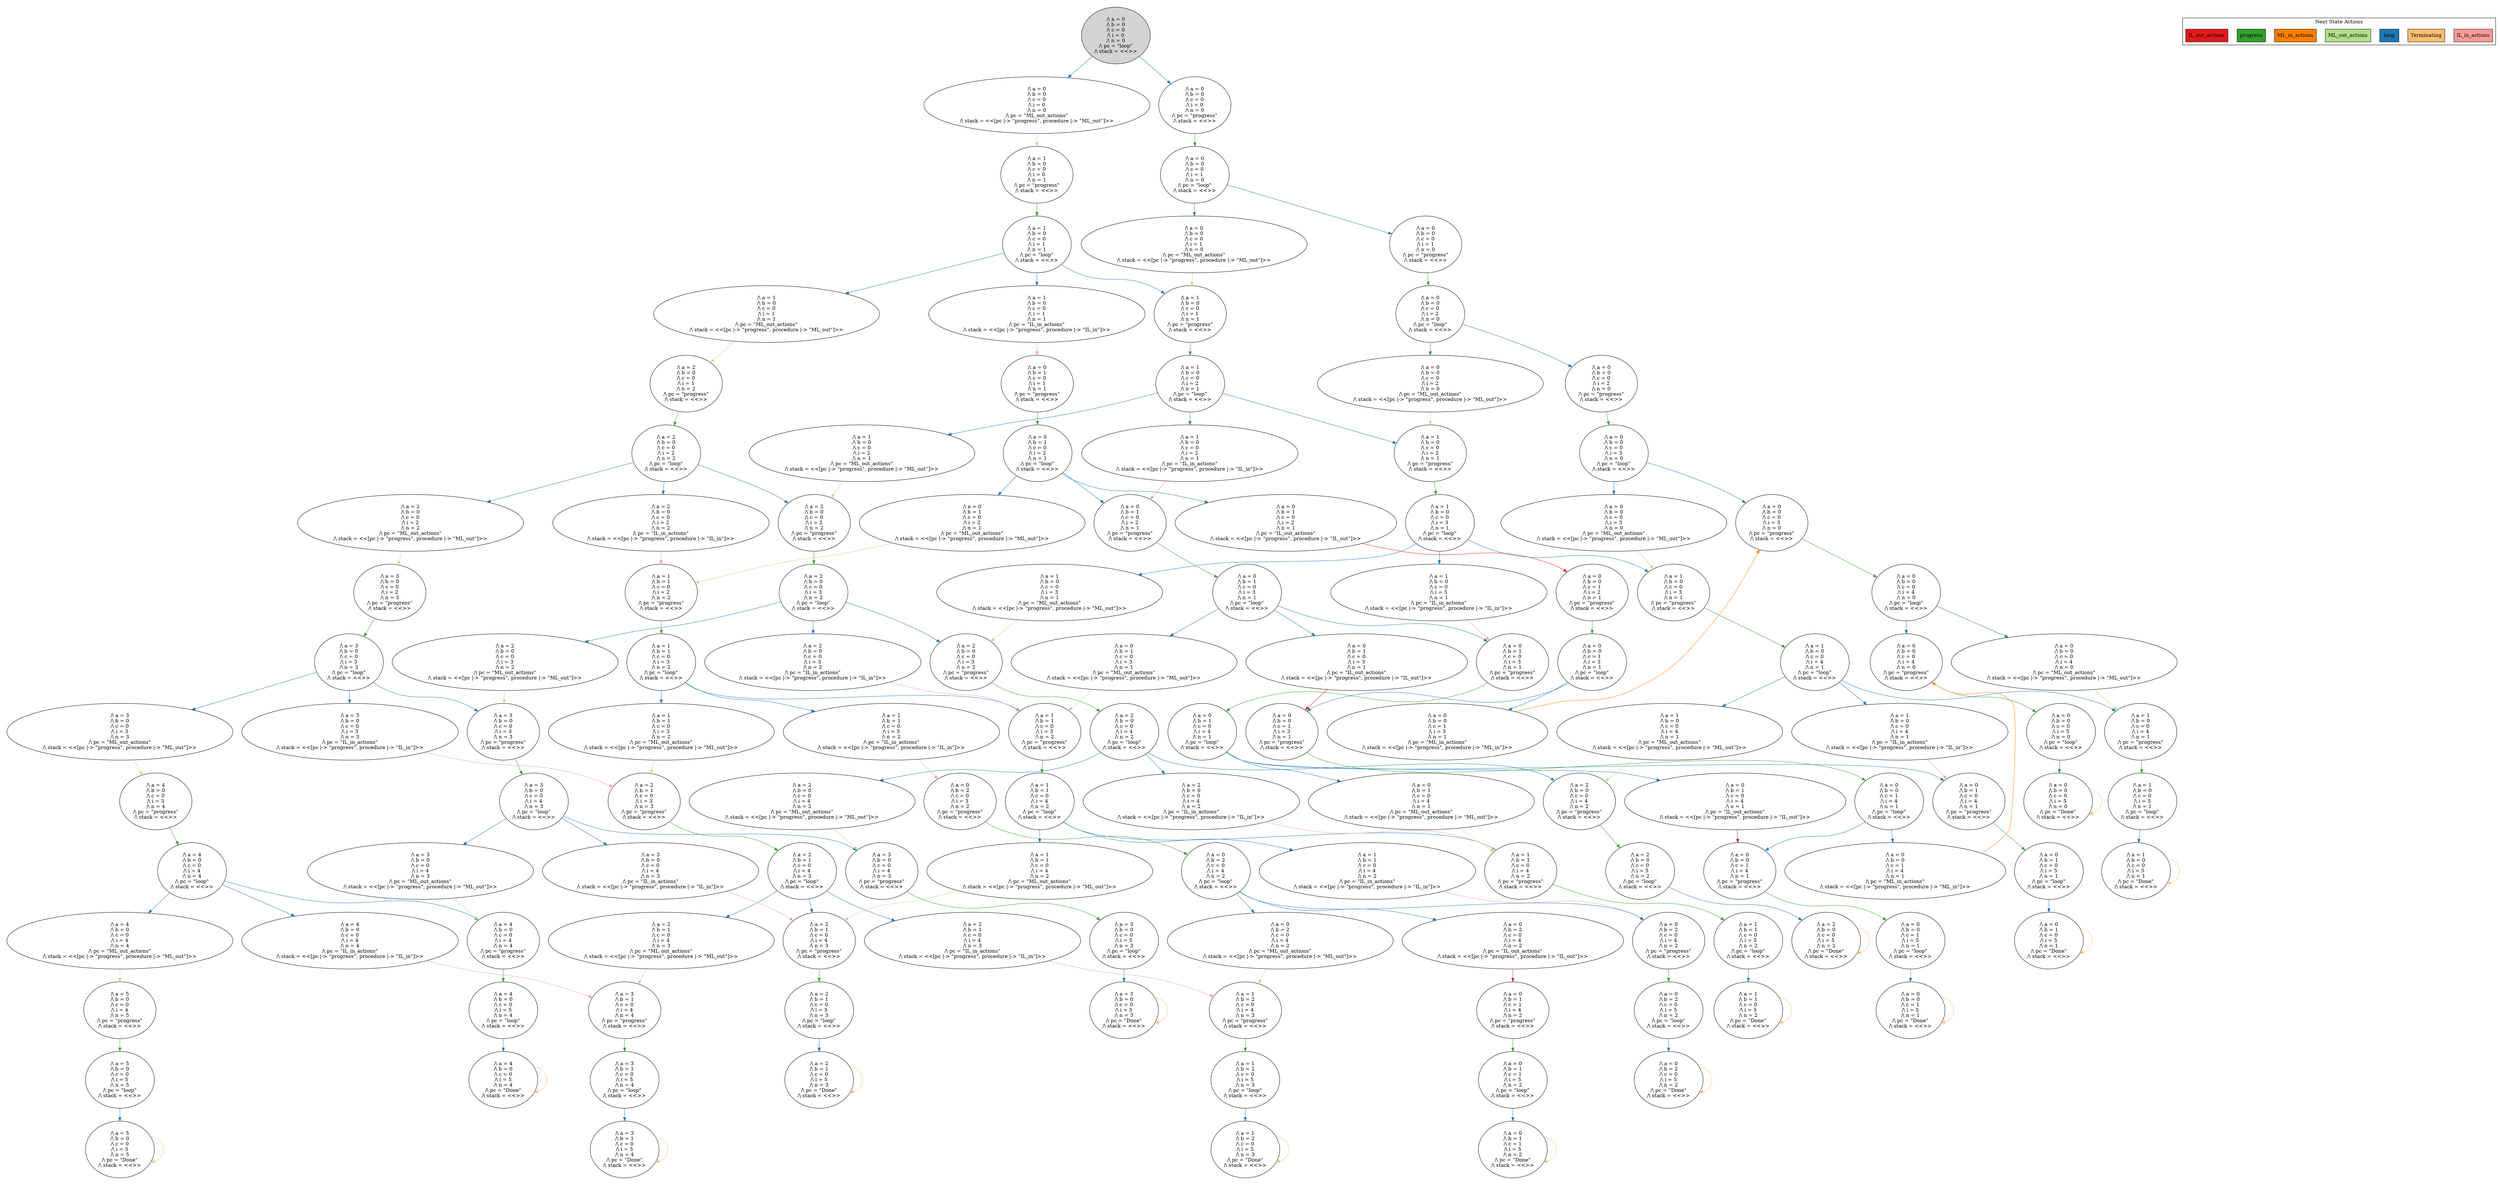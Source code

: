 strict digraph DiskGraph {
edge [colorscheme="paired12"]
nodesep=0.35;
subgraph cluster_graph {
color="white";
-3132045905283220823 [label="/\\ a = 0\n/\\ b = 0\n/\\ c = 0\n/\\ i = 0\n/\\ n = 0\n/\\ pc = \"loop\"\n/\\ stack = <<>>",style = filled]
-3132045905283220823 -> 4037164515887350505 [label="",color="2",fontcolor="2"];
4037164515887350505 [label="/\\ a = 0\n/\\ b = 0\n/\\ c = 0\n/\\ i = 0\n/\\ n = 0\n/\\ pc = \"ML_out_actions\"\n/\\ stack = <<[pc |-> \"progress\", procedure |-> \"ML_out\"]>>"];
-3132045905283220823 -> 2393641236885095 [label="",color="2",fontcolor="2"];
2393641236885095 [label="/\\ a = 0\n/\\ b = 0\n/\\ c = 0\n/\\ i = 0\n/\\ n = 0\n/\\ pc = \"progress\"\n/\\ stack = <<>>"];
4037164515887350505 -> -6909054450823958949 [label="",color="3",fontcolor="3"];
-6909054450823958949 [label="/\\ a = 1\n/\\ b = 0\n/\\ c = 0\n/\\ i = 0\n/\\ n = 1\n/\\ pc = \"progress\"\n/\\ stack = <<>>"];
-3132045905283220823 -> 2393641236885095 [label="",color="2",fontcolor="2"];
2393641236885095 -> -4054006734852583705 [label="",color="4",fontcolor="4"];
-4054006734852583705 [label="/\\ a = 0\n/\\ b = 0\n/\\ c = 0\n/\\ i = 1\n/\\ n = 0\n/\\ pc = \"loop\"\n/\\ stack = <<>>"];
-6909054450823958949 -> -5251004653177777314 [label="",color="4",fontcolor="4"];
-5251004653177777314 [label="/\\ a = 1\n/\\ b = 0\n/\\ c = 0\n/\\ i = 1\n/\\ n = 1\n/\\ pc = \"loop\"\n/\\ stack = <<>>"];
-3132045905283220823 -> 2393641236885095 [label="",color="2",fontcolor="2"];
-4054006734852583705 -> -8991809521682648511 [label="",color="2",fontcolor="2"];
-8991809521682648511 [label="/\\ a = 0\n/\\ b = 0\n/\\ c = 0\n/\\ i = 1\n/\\ n = 0\n/\\ pc = \"ML_out_actions\"\n/\\ stack = <<[pc |-> \"progress\", procedure |-> \"ML_out\"]>>"];
-5251004653177777314 -> 4295275061379071889 [label="",color="2",fontcolor="2"];
4295275061379071889 [label="/\\ a = 1\n/\\ b = 0\n/\\ c = 0\n/\\ i = 1\n/\\ n = 1\n/\\ pc = \"ML_out_actions\"\n/\\ stack = <<[pc |-> \"progress\", procedure |-> \"ML_out\"]>>"];
-8991809521682648511 -> 742848901097402684 [label="",color="3",fontcolor="3"];
742848901097402684 [label="/\\ a = 1\n/\\ b = 0\n/\\ c = 0\n/\\ i = 1\n/\\ n = 1\n/\\ pc = \"progress\"\n/\\ stack = <<>>"];
-4054006734852583705 -> -6171695415707455232 [label="",color="2",fontcolor="2"];
-6171695415707455232 [label="/\\ a = 0\n/\\ b = 0\n/\\ c = 0\n/\\ i = 1\n/\\ n = 0\n/\\ pc = \"progress\"\n/\\ stack = <<>>"];
4295275061379071889 -> -5611729745522139597 [label="",color="3",fontcolor="3"];
-5611729745522139597 [label="/\\ a = 2\n/\\ b = 0\n/\\ c = 0\n/\\ i = 1\n/\\ n = 2\n/\\ pc = \"progress\"\n/\\ stack = <<>>"];
-6171695415707455232 -> -944830351371103691 [label="",color="4",fontcolor="4"];
-944830351371103691 [label="/\\ a = 0\n/\\ b = 0\n/\\ c = 0\n/\\ i = 2\n/\\ n = 0\n/\\ pc = \"loop\"\n/\\ stack = <<>>"];
-5251004653177777314 -> 742848901097402684 [label="",color="2",fontcolor="2"];
-5611729745522139597 -> 1430063674142501191 [label="",color="4",fontcolor="4"];
1430063674142501191 [label="/\\ a = 2\n/\\ b = 0\n/\\ c = 0\n/\\ i = 2\n/\\ n = 2\n/\\ pc = \"loop\"\n/\\ stack = <<>>"];
-4054006734852583705 -> -6171695415707455232 [label="",color="2",fontcolor="2"];
742848901097402684 -> -9043614523973644404 [label="",color="4",fontcolor="4"];
-9043614523973644404 [label="/\\ a = 1\n/\\ b = 0\n/\\ c = 0\n/\\ i = 2\n/\\ n = 1\n/\\ pc = \"loop\"\n/\\ stack = <<>>"];
1430063674142501191 -> 4556771009564702745 [label="",color="2",fontcolor="2"];
4556771009564702745 [label="/\\ a = 2\n/\\ b = 0\n/\\ c = 0\n/\\ i = 2\n/\\ n = 2\n/\\ pc = \"ML_out_actions\"\n/\\ stack = <<[pc |-> \"progress\", procedure |-> \"ML_out\"]>>"];
-4054006734852583705 -> -6171695415707455232 [label="",color="2",fontcolor="2"];
-9043614523973644404 -> -5863511793550687966 [label="",color="2",fontcolor="2"];
-5863511793550687966 [label="/\\ a = 1\n/\\ b = 0\n/\\ c = 0\n/\\ i = 2\n/\\ n = 1\n/\\ pc = \"ML_out_actions\"\n/\\ stack = <<[pc |-> \"progress\", procedure |-> \"ML_out\"]>>"];
-944830351371103691 -> 1589157275378879730 [label="",color="2",fontcolor="2"];
1589157275378879730 [label="/\\ a = 0\n/\\ b = 0\n/\\ c = 0\n/\\ i = 2\n/\\ n = 0\n/\\ pc = \"ML_out_actions\"\n/\\ stack = <<[pc |-> \"progress\", procedure |-> \"ML_out\"]>>"];
-5251004653177777314 -> 742848901097402684 [label="",color="2",fontcolor="2"];
-5863511793550687966 -> 1479363502690488529 [label="",color="3",fontcolor="3"];
-9043614523973644404 -> -5992107610997735458 [label="",color="2",fontcolor="2"];
-5992107610997735458 [label="/\\ a = 1\n/\\ b = 0\n/\\ c = 0\n/\\ i = 2\n/\\ n = 1\n/\\ pc = \"progress\"\n/\\ stack = <<>>"];
4556771009564702745 -> -5435462323447672595 [label="",color="3",fontcolor="3"];
-5435462323447672595 [label="/\\ a = 3\n/\\ b = 0\n/\\ c = 0\n/\\ i = 2\n/\\ n = 3\n/\\ pc = \"progress\"\n/\\ stack = <<>>"];
1430063674142501191 -> 1479363502690488529 [label="",color="2",fontcolor="2"];
1479363502690488529 [label="/\\ a = 2\n/\\ b = 0\n/\\ c = 0\n/\\ i = 2\n/\\ n = 2\n/\\ pc = \"progress\"\n/\\ stack = <<>>"];
-9043614523973644404 -> -5992107610997735458 [label="",color="2",fontcolor="2"];
-944830351371103691 -> 919116353774436322 [label="",color="2",fontcolor="2"];
919116353774436322 [label="/\\ a = 0\n/\\ b = 0\n/\\ c = 0\n/\\ i = 2\n/\\ n = 0\n/\\ pc = \"progress\"\n/\\ stack = <<>>"];
1589157275378879730 -> -5992107610997735458 [label="",color="3",fontcolor="3"];
-5251004653177777314 -> 1125520599901617486 [label="",color="2",fontcolor="2"];
1125520599901617486 [label="/\\ a = 1\n/\\ b = 0\n/\\ c = 0\n/\\ i = 1\n/\\ n = 1\n/\\ pc = \"IL_in_actions\"\n/\\ stack = <<[pc |-> \"progress\", procedure |-> \"IL_in\"]>>"];
-944830351371103691 -> 919116353774436322 [label="",color="2",fontcolor="2"];
-9043614523973644404 -> -5034822732206908648 [label="",color="2",fontcolor="2"];
-5034822732206908648 [label="/\\ a = 1\n/\\ b = 0\n/\\ c = 0\n/\\ i = 2\n/\\ n = 1\n/\\ pc = \"IL_in_actions\"\n/\\ stack = <<[pc |-> \"progress\", procedure |-> \"IL_in\"]>>"];
1430063674142501191 -> 1479363502690488529 [label="",color="2",fontcolor="2"];
1430063674142501191 -> 4045466952334677175 [label="",color="2",fontcolor="2"];
4045466952334677175 [label="/\\ a = 2\n/\\ b = 0\n/\\ c = 0\n/\\ i = 2\n/\\ n = 2\n/\\ pc = \"IL_in_actions\"\n/\\ stack = <<[pc |-> \"progress\", procedure |-> \"IL_in\"]>>"];
1125520599901617486 -> -554943200539144314 [label="",color="5",fontcolor="5"];
-554943200539144314 [label="/\\ a = 0\n/\\ b = 1\n/\\ c = 0\n/\\ i = 1\n/\\ n = 1\n/\\ pc = \"progress\"\n/\\ stack = <<>>"];
-5034822732206908648 -> 6833248002790588772 [label="",color="5",fontcolor="5"];
6833248002790588772 [label="/\\ a = 0\n/\\ b = 1\n/\\ c = 0\n/\\ i = 2\n/\\ n = 1\n/\\ pc = \"progress\"\n/\\ stack = <<>>"];
-5992107610997735458 -> -7977183307176690750 [label="",color="4",fontcolor="4"];
-7977183307176690750 [label="/\\ a = 1\n/\\ b = 0\n/\\ c = 0\n/\\ i = 3\n/\\ n = 1\n/\\ pc = \"loop\"\n/\\ stack = <<>>"];
4045466952334677175 -> -8473967962828640806 [label="",color="5",fontcolor="5"];
-8473967962828640806 [label="/\\ a = 1\n/\\ b = 1\n/\\ c = 0\n/\\ i = 2\n/\\ n = 2\n/\\ pc = \"progress\"\n/\\ stack = <<>>"];
919116353774436322 -> -2173352681576929669 [label="",color="4",fontcolor="4"];
-2173352681576929669 [label="/\\ a = 0\n/\\ b = 0\n/\\ c = 0\n/\\ i = 3\n/\\ n = 0\n/\\ pc = \"loop\"\n/\\ stack = <<>>"];
-944830351371103691 -> 919116353774436322 [label="",color="2",fontcolor="2"];
1479363502690488529 -> 66817153311333641 [label="",color="4",fontcolor="4"];
66817153311333641 [label="/\\ a = 2\n/\\ b = 0\n/\\ c = 0\n/\\ i = 3\n/\\ n = 2\n/\\ pc = \"loop\"\n/\\ stack = <<>>"];
-5435462323447672595 -> 8102125901451231408 [label="",color="4",fontcolor="4"];
8102125901451231408 [label="/\\ a = 3\n/\\ b = 0\n/\\ c = 0\n/\\ i = 3\n/\\ n = 3\n/\\ pc = \"loop\"\n/\\ stack = <<>>"];
-2173352681576929669 -> -5963437420576113574 [label="",color="2",fontcolor="2"];
-5963437420576113574 [label="/\\ a = 0\n/\\ b = 0\n/\\ c = 0\n/\\ i = 3\n/\\ n = 0\n/\\ pc = \"ML_out_actions\"\n/\\ stack = <<[pc |-> \"progress\", procedure |-> \"ML_out\"]>>"];
-8473967962828640806 -> 1038751436134876451 [label="",color="4",fontcolor="4"];
1038751436134876451 [label="/\\ a = 1\n/\\ b = 1\n/\\ c = 0\n/\\ i = 3\n/\\ n = 2\n/\\ pc = \"loop\"\n/\\ stack = <<>>"];
-2173352681576929669 -> -6444543577316433787 [label="",color="2",fontcolor="2"];
-6444543577316433787 [label="/\\ a = 0\n/\\ b = 0\n/\\ c = 0\n/\\ i = 3\n/\\ n = 0\n/\\ pc = \"progress\"\n/\\ stack = <<>>"];
8102125901451231408 -> 4369025188658283873 [label="",color="2",fontcolor="2"];
4369025188658283873 [label="/\\ a = 3\n/\\ b = 0\n/\\ c = 0\n/\\ i = 3\n/\\ n = 3\n/\\ pc = \"ML_out_actions\"\n/\\ stack = <<[pc |-> \"progress\", procedure |-> \"ML_out\"]>>"];
-7977183307176690750 -> 1553970890784338314 [label="",color="2",fontcolor="2"];
1553970890784338314 [label="/\\ a = 1\n/\\ b = 0\n/\\ c = 0\n/\\ i = 3\n/\\ n = 1\n/\\ pc = \"ML_out_actions\"\n/\\ stack = <<[pc |-> \"progress\", procedure |-> \"ML_out\"]>>"];
6833248002790588772 -> 7872398410489084202 [label="",color="4",fontcolor="4"];
7872398410489084202 [label="/\\ a = 0\n/\\ b = 1\n/\\ c = 0\n/\\ i = 3\n/\\ n = 1\n/\\ pc = \"loop\"\n/\\ stack = <<>>"];
-554943200539144314 -> 9112358919337889124 [label="",color="4",fontcolor="4"];
9112358919337889124 [label="/\\ a = 0\n/\\ b = 1\n/\\ c = 0\n/\\ i = 2\n/\\ n = 1\n/\\ pc = \"loop\"\n/\\ stack = <<>>"];
-5963437420576113574 -> 470339562152779961 [label="",color="3",fontcolor="3"];
-7977183307176690750 -> 470339562152779961 [label="",color="2",fontcolor="2"];
470339562152779961 [label="/\\ a = 1\n/\\ b = 0\n/\\ c = 0\n/\\ i = 3\n/\\ n = 1\n/\\ pc = \"progress\"\n/\\ stack = <<>>"];
8102125901451231408 -> 2215878108582285194 [label="",color="2",fontcolor="2"];
2215878108582285194 [label="/\\ a = 3\n/\\ b = 0\n/\\ c = 0\n/\\ i = 3\n/\\ n = 3\n/\\ pc = \"progress\"\n/\\ stack = <<>>"];
-2173352681576929669 -> -6444543577316433787 [label="",color="2",fontcolor="2"];
66817153311333641 -> -8931578922743592783 [label="",color="2",fontcolor="2"];
-8931578922743592783 [label="/\\ a = 2\n/\\ b = 0\n/\\ c = 0\n/\\ i = 3\n/\\ n = 2\n/\\ pc = \"ML_out_actions\"\n/\\ stack = <<[pc |-> \"progress\", procedure |-> \"ML_out\"]>>"];
8102125901451231408 -> 2215878108582285194 [label="",color="2",fontcolor="2"];
-2173352681576929669 -> -6444543577316433787 [label="",color="2",fontcolor="2"];
-7977183307176690750 -> 470339562152779961 [label="",color="2",fontcolor="2"];
1038751436134876451 -> -6539844146755873851 [label="",color="2",fontcolor="2"];
-6539844146755873851 [label="/\\ a = 1\n/\\ b = 1\n/\\ c = 0\n/\\ i = 3\n/\\ n = 2\n/\\ pc = \"ML_out_actions\"\n/\\ stack = <<[pc |-> \"progress\", procedure |-> \"ML_out\"]>>"];
-6444543577316433787 -> -7467154126503564399 [label="",color="4",fontcolor="4"];
-7467154126503564399 [label="/\\ a = 0\n/\\ b = 0\n/\\ c = 0\n/\\ i = 4\n/\\ n = 0\n/\\ pc = \"loop\"\n/\\ stack = <<>>"];
1038751436134876451 -> 2321414009467941565 [label="",color="2",fontcolor="2"];
2321414009467941565 [label="/\\ a = 1\n/\\ b = 1\n/\\ c = 0\n/\\ i = 3\n/\\ n = 2\n/\\ pc = \"progress\"\n/\\ stack = <<>>"];
-7977183307176690750 -> -2975393606213797590 [label="",color="2",fontcolor="2"];
-2975393606213797590 [label="/\\ a = 1\n/\\ b = 0\n/\\ c = 0\n/\\ i = 3\n/\\ n = 1\n/\\ pc = \"IL_in_actions\"\n/\\ stack = <<[pc |-> \"progress\", procedure |-> \"IL_in\"]>>"];
4369025188658283873 -> -7629848032403144989 [label="",color="3",fontcolor="3"];
-7629848032403144989 [label="/\\ a = 4\n/\\ b = 0\n/\\ c = 0\n/\\ i = 3\n/\\ n = 4\n/\\ pc = \"progress\"\n/\\ stack = <<>>"];
8102125901451231408 -> -2119863402858162471 [label="",color="2",fontcolor="2"];
-2119863402858162471 [label="/\\ a = 3\n/\\ b = 0\n/\\ c = 0\n/\\ i = 3\n/\\ n = 3\n/\\ pc = \"IL_in_actions\"\n/\\ stack = <<[pc |-> \"progress\", procedure |-> \"IL_in\"]>>"];
66817153311333641 -> -4695288542858440778 [label="",color="2",fontcolor="2"];
-4695288542858440778 [label="/\\ a = 2\n/\\ b = 0\n/\\ c = 0\n/\\ i = 3\n/\\ n = 2\n/\\ pc = \"progress\"\n/\\ stack = <<>>"];
9112358919337889124 -> -1862232480801764075 [label="",color="2",fontcolor="2"];
-1862232480801764075 [label="/\\ a = 0\n/\\ b = 1\n/\\ c = 0\n/\\ i = 2\n/\\ n = 1\n/\\ pc = \"ML_out_actions\"\n/\\ stack = <<[pc |-> \"progress\", procedure |-> \"ML_out\"]>>"];
7872398410489084202 -> 6708193221127421373 [label="",color="2",fontcolor="2"];
6708193221127421373 [label="/\\ a = 0\n/\\ b = 1\n/\\ c = 0\n/\\ i = 3\n/\\ n = 1\n/\\ pc = \"ML_out_actions\"\n/\\ stack = <<[pc |-> \"progress\", procedure |-> \"ML_out\"]>>"];
1553970890784338314 -> -4695288542858440778 [label="",color="3",fontcolor="3"];
1038751436134876451 -> 2321414009467941565 [label="",color="2",fontcolor="2"];
7872398410489084202 -> -827069773282648573 [label="",color="2",fontcolor="2"];
-827069773282648573 [label="/\\ a = 0\n/\\ b = 1\n/\\ c = 0\n/\\ i = 3\n/\\ n = 1\n/\\ pc = \"progress\"\n/\\ stack = <<>>"];
9112358919337889124 -> 6833248002790588772 [label="",color="2",fontcolor="2"];
66817153311333641 -> -4695288542858440778 [label="",color="2",fontcolor="2"];
470339562152779961 -> -1674565356312463832 [label="",color="4",fontcolor="4"];
-1674565356312463832 [label="/\\ a = 1\n/\\ b = 0\n/\\ c = 0\n/\\ i = 4\n/\\ n = 1\n/\\ pc = \"loop\"\n/\\ stack = <<>>"];
66817153311333641 -> 6102820475823142533 [label="",color="2",fontcolor="2"];
6102820475823142533 [label="/\\ a = 2\n/\\ b = 0\n/\\ c = 0\n/\\ i = 3\n/\\ n = 2\n/\\ pc = \"IL_in_actions\"\n/\\ stack = <<[pc |-> \"progress\", procedure |-> \"IL_in\"]>>"];
7872398410489084202 -> 3823595457656674452 [label="",color="2",fontcolor="2"];
3823595457656674452 [label="/\\ a = 0\n/\\ b = 1\n/\\ c = 0\n/\\ i = 3\n/\\ n = 1\n/\\ pc = \"IL_out_actions\"\n/\\ stack = <<[pc |-> \"progress\", procedure |-> \"IL_out\"]>>"];
9112358919337889124 -> -8205439143341578180 [label="",color="2",fontcolor="2"];
-8205439143341578180 [label="/\\ a = 0\n/\\ b = 1\n/\\ c = 0\n/\\ i = 2\n/\\ n = 1\n/\\ pc = \"IL_out_actions\"\n/\\ stack = <<[pc |-> \"progress\", procedure |-> \"IL_out\"]>>"];
1038751436134876451 -> 6095558934950692073 [label="",color="2",fontcolor="2"];
6095558934950692073 [label="/\\ a = 1\n/\\ b = 1\n/\\ c = 0\n/\\ i = 3\n/\\ n = 2\n/\\ pc = \"IL_in_actions\"\n/\\ stack = <<[pc |-> \"progress\", procedure |-> \"IL_in\"]>>"];
2215878108582285194 -> 718725697142607194 [label="",color="4",fontcolor="4"];
718725697142607194 [label="/\\ a = 3\n/\\ b = 0\n/\\ c = 0\n/\\ i = 4\n/\\ n = 3\n/\\ pc = \"loop\"\n/\\ stack = <<>>"];
9112358919337889124 -> 6833248002790588772 [label="",color="2",fontcolor="2"];
7872398410489084202 -> -827069773282648573 [label="",color="2",fontcolor="2"];
-6539844146755873851 -> -1386208885597589200 [label="",color="3",fontcolor="3"];
-1386208885597589200 [label="/\\ a = 2\n/\\ b = 1\n/\\ c = 0\n/\\ i = 3\n/\\ n = 3\n/\\ pc = \"progress\"\n/\\ stack = <<>>"];
-8931578922743592783 -> 2215878108582285194 [label="",color="3",fontcolor="3"];
-7629848032403144989 -> 163076041683546686 [label="",color="4",fontcolor="4"];
163076041683546686 [label="/\\ a = 4\n/\\ b = 0\n/\\ c = 0\n/\\ i = 4\n/\\ n = 4\n/\\ pc = \"loop\"\n/\\ stack = <<>>"];
-2975393606213797590 -> -827069773282648573 [label="",color="5",fontcolor="5"];
2321414009467941565 -> 8638897284888676553 [label="",color="4",fontcolor="4"];
8638897284888676553 [label="/\\ a = 1\n/\\ b = 1\n/\\ c = 0\n/\\ i = 4\n/\\ n = 2\n/\\ pc = \"loop\"\n/\\ stack = <<>>"];
-7467154126503564399 -> 7210404822595804895 [label="",color="2",fontcolor="2"];
7210404822595804895 [label="/\\ a = 0\n/\\ b = 0\n/\\ c = 0\n/\\ i = 4\n/\\ n = 0\n/\\ pc = \"ML_out_actions\"\n/\\ stack = <<[pc |-> \"progress\", procedure |-> \"ML_out\"]>>"];
-827069773282648573 -> 1497874617125205184 [label="",color="4",fontcolor="4"];
1497874617125205184 [label="/\\ a = 0\n/\\ b = 1\n/\\ c = 0\n/\\ i = 4\n/\\ n = 1\n/\\ pc = \"loop\"\n/\\ stack = <<>>"];
6708193221127421373 -> 2321414009467941565 [label="",color="3",fontcolor="3"];
-1674565356312463832 -> -2540648168595352817 [label="",color="2",fontcolor="2"];
-2540648168595352817 [label="/\\ a = 1\n/\\ b = 0\n/\\ c = 0\n/\\ i = 4\n/\\ n = 1\n/\\ pc = \"ML_out_actions\"\n/\\ stack = <<[pc |-> \"progress\", procedure |-> \"ML_out\"]>>"];
-1674565356312463832 -> -5076208243496989359 [label="",color="2",fontcolor="2"];
-5076208243496989359 [label="/\\ a = 1\n/\\ b = 0\n/\\ c = 0\n/\\ i = 4\n/\\ n = 1\n/\\ pc = \"progress\"\n/\\ stack = <<>>"];
-1674565356312463832 -> -5076208243496989359 [label="",color="2",fontcolor="2"];
-1674565356312463832 -> -8559310203174160129 [label="",color="2",fontcolor="2"];
-8559310203174160129 [label="/\\ a = 1\n/\\ b = 0\n/\\ c = 0\n/\\ i = 4\n/\\ n = 1\n/\\ pc = \"IL_in_actions\"\n/\\ stack = <<[pc |-> \"progress\", procedure |-> \"IL_in\"]>>"];
-1862232480801764075 -> -8473967962828640806 [label="",color="3",fontcolor="3"];
-4695288542858440778 -> 8747262039612264675 [label="",color="4",fontcolor="4"];
8747262039612264675 [label="/\\ a = 2\n/\\ b = 0\n/\\ c = 0\n/\\ i = 4\n/\\ n = 2\n/\\ pc = \"loop\"\n/\\ stack = <<>>"];
-2119863402858162471 -> -1386208885597589200 [label="",color="5",fontcolor="5"];
-8205439143341578180 -> -882638640303795499 [label="",color="6",fontcolor="6"];
-882638640303795499 [label="/\\ a = 0\n/\\ b = 0\n/\\ c = 1\n/\\ i = 2\n/\\ n = 1\n/\\ pc = \"progress\"\n/\\ stack = <<>>"];
718725697142607194 -> -752953276673431580 [label="",color="2",fontcolor="2"];
-752953276673431580 [label="/\\ a = 3\n/\\ b = 0\n/\\ c = 0\n/\\ i = 4\n/\\ n = 3\n/\\ pc = \"ML_out_actions\"\n/\\ stack = <<[pc |-> \"progress\", procedure |-> \"ML_out\"]>>"];
3823595457656674452 -> 6453946766102744498 [label="",color="6",fontcolor="6"];
6453946766102744498 [label="/\\ a = 0\n/\\ b = 0\n/\\ c = 1\n/\\ i = 3\n/\\ n = 1\n/\\ pc = \"progress\"\n/\\ stack = <<>>"];
6102820475823142533 -> 2321414009467941565 [label="",color="5",fontcolor="5"];
-7467154126503564399 -> 1845127757702974829 [label="",color="2",fontcolor="2"];
1845127757702974829 [label="/\\ a = 0\n/\\ b = 0\n/\\ c = 0\n/\\ i = 4\n/\\ n = 0\n/\\ pc = \"progress\"\n/\\ stack = <<>>"];
163076041683546686 -> 3923456520565880585 [label="",color="2",fontcolor="2"];
3923456520565880585 [label="/\\ a = 4\n/\\ b = 0\n/\\ c = 0\n/\\ i = 4\n/\\ n = 4\n/\\ pc = \"ML_out_actions\"\n/\\ stack = <<[pc |-> \"progress\", procedure |-> \"ML_out\"]>>"];
8638897284888676553 -> 7786956700957618496 [label="",color="2",fontcolor="2"];
7786956700957618496 [label="/\\ a = 1\n/\\ b = 1\n/\\ c = 0\n/\\ i = 4\n/\\ n = 2\n/\\ pc = \"ML_out_actions\"\n/\\ stack = <<[pc |-> \"progress\", procedure |-> \"ML_out\"]>>"];
718725697142607194 -> -6788273396120378782 [label="",color="2",fontcolor="2"];
-6788273396120378782 [label="/\\ a = 3\n/\\ b = 0\n/\\ c = 0\n/\\ i = 4\n/\\ n = 3\n/\\ pc = \"progress\"\n/\\ stack = <<>>"];
-1386208885597589200 -> -724420246871289934 [label="",color="4",fontcolor="4"];
-724420246871289934 [label="/\\ a = 2\n/\\ b = 1\n/\\ c = 0\n/\\ i = 4\n/\\ n = 3\n/\\ pc = \"loop\"\n/\\ stack = <<>>"];
6095558934950692073 -> 197017777016741257 [label="",color="5",fontcolor="5"];
197017777016741257 [label="/\\ a = 0\n/\\ b = 2\n/\\ c = 0\n/\\ i = 3\n/\\ n = 2\n/\\ pc = \"progress\"\n/\\ stack = <<>>"];
7210404822595804895 -> -5076208243496989359 [label="",color="3",fontcolor="3"];
718725697142607194 -> -6788273396120378782 [label="",color="2",fontcolor="2"];
8638897284888676553 -> -6972691974169190571 [label="",color="2",fontcolor="2"];
-6972691974169190571 [label="/\\ a = 1\n/\\ b = 1\n/\\ c = 0\n/\\ i = 4\n/\\ n = 2\n/\\ pc = \"progress\"\n/\\ stack = <<>>"];
163076041683546686 -> 2960555497393722123 [label="",color="2",fontcolor="2"];
2960555497393722123 [label="/\\ a = 4\n/\\ b = 0\n/\\ c = 0\n/\\ i = 4\n/\\ n = 4\n/\\ pc = \"progress\"\n/\\ stack = <<>>"];
-7467154126503564399 -> 1845127757702974829 [label="",color="2",fontcolor="2"];
8638897284888676553 -> -6972691974169190571 [label="",color="2",fontcolor="2"];
718725697142607194 -> -4821450259042609396 [label="",color="2",fontcolor="2"];
-4821450259042609396 [label="/\\ a = 3\n/\\ b = 0\n/\\ c = 0\n/\\ i = 4\n/\\ n = 3\n/\\ pc = \"IL_in_actions\"\n/\\ stack = <<[pc |-> \"progress\", procedure |-> \"IL_in\"]>>"];
1497874617125205184 -> -7767205739392377032 [label="",color="2",fontcolor="2"];
-7767205739392377032 [label="/\\ a = 0\n/\\ b = 1\n/\\ c = 0\n/\\ i = 4\n/\\ n = 1\n/\\ pc = \"ML_out_actions\"\n/\\ stack = <<[pc |-> \"progress\", procedure |-> \"ML_out\"]>>"];
-2540648168595352817 -> 134456922402726494 [label="",color="3",fontcolor="3"];
134456922402726494 [label="/\\ a = 2\n/\\ b = 0\n/\\ c = 0\n/\\ i = 4\n/\\ n = 2\n/\\ pc = \"progress\"\n/\\ stack = <<>>"];
1497874617125205184 -> 5444566376890528747 [label="",color="2",fontcolor="2"];
5444566376890528747 [label="/\\ a = 0\n/\\ b = 1\n/\\ c = 0\n/\\ i = 4\n/\\ n = 1\n/\\ pc = \"progress\"\n/\\ stack = <<>>"];
-5076208243496989359 -> -290687632828824986 [label="",color="4",fontcolor="4"];
-290687632828824986 [label="/\\ a = 1\n/\\ b = 0\n/\\ c = 0\n/\\ i = 5\n/\\ n = 1\n/\\ pc = \"loop\"\n/\\ stack = <<>>"];
8638897284888676553 -> 798748407718266172 [label="",color="2",fontcolor="2"];
798748407718266172 [label="/\\ a = 1\n/\\ b = 1\n/\\ c = 0\n/\\ i = 4\n/\\ n = 2\n/\\ pc = \"IL_in_actions\"\n/\\ stack = <<[pc |-> \"progress\", procedure |-> \"IL_in\"]>>"];
-7467154126503564399 -> 1845127757702974829 [label="",color="2",fontcolor="2"];
163076041683546686 -> 2960555497393722123 [label="",color="2",fontcolor="2"];
-882638640303795499 -> -1396446925155819986 [label="",color="4",fontcolor="4"];
-1396446925155819986 [label="/\\ a = 0\n/\\ b = 0\n/\\ c = 1\n/\\ i = 3\n/\\ n = 1\n/\\ pc = \"loop\"\n/\\ stack = <<>>"];
-752953276673431580 -> 2960555497393722123 [label="",color="3",fontcolor="3"];
8747262039612264675 -> 5557923473409403444 [label="",color="2",fontcolor="2"];
5557923473409403444 [label="/\\ a = 2\n/\\ b = 0\n/\\ c = 0\n/\\ i = 4\n/\\ n = 2\n/\\ pc = \"ML_out_actions\"\n/\\ stack = <<[pc |-> \"progress\", procedure |-> \"ML_out\"]>>"];
1497874617125205184 -> -270991724540347887 [label="",color="2",fontcolor="2"];
-270991724540347887 [label="/\\ a = 0\n/\\ b = 1\n/\\ c = 0\n/\\ i = 4\n/\\ n = 1\n/\\ pc = \"IL_out_actions\"\n/\\ stack = <<[pc |-> \"progress\", procedure |-> \"IL_out\"]>>"];
-8559310203174160129 -> 5444566376890528747 [label="",color="5",fontcolor="5"];
8747262039612264675 -> 134456922402726494 [label="",color="2",fontcolor="2"];
1845127757702974829 -> -8400712561865269281 [label="",color="4",fontcolor="4"];
-8400712561865269281 [label="/\\ a = 0\n/\\ b = 0\n/\\ c = 0\n/\\ i = 5\n/\\ n = 0\n/\\ pc = \"loop\"\n/\\ stack = <<>>"];
6453946766102744498 -> -7703627848200105020 [label="",color="4",fontcolor="4"];
-7703627848200105020 [label="/\\ a = 0\n/\\ b = 0\n/\\ c = 1\n/\\ i = 4\n/\\ n = 1\n/\\ pc = \"loop\"\n/\\ stack = <<>>"];
163076041683546686 -> 6292066675052037957 [label="",color="2",fontcolor="2"];
6292066675052037957 [label="/\\ a = 4\n/\\ b = 0\n/\\ c = 0\n/\\ i = 4\n/\\ n = 4\n/\\ pc = \"IL_in_actions\"\n/\\ stack = <<[pc |-> \"progress\", procedure |-> \"IL_in\"]>>"];
7786956700957618496 -> 6037187954410593496 [label="",color="3",fontcolor="3"];
6037187954410593496 [label="/\\ a = 2\n/\\ b = 1\n/\\ c = 0\n/\\ i = 4\n/\\ n = 3\n/\\ pc = \"progress\"\n/\\ stack = <<>>"];
8747262039612264675 -> 134456922402726494 [label="",color="2",fontcolor="2"];
3923456520565880585 -> -8574683136614395081 [label="",color="3",fontcolor="3"];
-8574683136614395081 [label="/\\ a = 5\n/\\ b = 0\n/\\ c = 0\n/\\ i = 4\n/\\ n = 5\n/\\ pc = \"progress\"\n/\\ stack = <<>>"];
1497874617125205184 -> 5444566376890528747 [label="",color="2",fontcolor="2"];
8747262039612264675 -> 807249466480277328 [label="",color="2",fontcolor="2"];
807249466480277328 [label="/\\ a = 2\n/\\ b = 0\n/\\ c = 0\n/\\ i = 4\n/\\ n = 2\n/\\ pc = \"IL_in_actions\"\n/\\ stack = <<[pc |-> \"progress\", procedure |-> \"IL_in\"]>>"];
197017777016741257 -> -2803105732390913416 [label="",color="4",fontcolor="4"];
-2803105732390913416 [label="/\\ a = 0\n/\\ b = 2\n/\\ c = 0\n/\\ i = 4\n/\\ n = 2\n/\\ pc = \"loop\"\n/\\ stack = <<>>"];
-724420246871289934 -> -4826624598085915693 [label="",color="2",fontcolor="2"];
-4826624598085915693 [label="/\\ a = 2\n/\\ b = 1\n/\\ c = 0\n/\\ i = 4\n/\\ n = 3\n/\\ pc = \"ML_out_actions\"\n/\\ stack = <<[pc |-> \"progress\", procedure |-> \"ML_out\"]>>"];
-6788273396120378782 -> 1931085173044230420 [label="",color="4",fontcolor="4"];
1931085173044230420 [label="/\\ a = 3\n/\\ b = 0\n/\\ c = 0\n/\\ i = 5\n/\\ n = 3\n/\\ pc = \"loop\"\n/\\ stack = <<>>"];
-724420246871289934 -> 6037187954410593496 [label="",color="2",fontcolor="2"];
-7767205739392377032 -> -6972691974169190571 [label="",color="3",fontcolor="3"];
-4821450259042609396 -> 6037187954410593496 [label="",color="5",fontcolor="5"];
-6972691974169190571 -> 7266133321717005447 [label="",color="4",fontcolor="4"];
7266133321717005447 [label="/\\ a = 1\n/\\ b = 1\n/\\ c = 0\n/\\ i = 5\n/\\ n = 2\n/\\ pc = \"loop\"\n/\\ stack = <<>>"];
798748407718266172 -> -4778135902145007519 [label="",color="5",fontcolor="5"];
-4778135902145007519 [label="/\\ a = 0\n/\\ b = 2\n/\\ c = 0\n/\\ i = 4\n/\\ n = 2\n/\\ pc = \"progress\"\n/\\ stack = <<>>"];
-1396446925155819986 -> 6453946766102744498 [label="",color="2",fontcolor="2"];
-1396446925155819986 -> -5276602338762193248 [label="",color="2",fontcolor="2"];
-5276602338762193248 [label="/\\ a = 0\n/\\ b = 0\n/\\ c = 1\n/\\ i = 3\n/\\ n = 1\n/\\ pc = \"ML_in_actions\"\n/\\ stack = <<[pc |-> \"progress\", procedure |-> \"ML_in\"]>>"];
-1396446925155819986 -> 6453946766102744498 [label="",color="2",fontcolor="2"];
-1396446925155819986 -> 6453946766102744498 [label="",color="2",fontcolor="2"];
2960555497393722123 -> 1258375969108838000 [label="",color="4",fontcolor="4"];
1258375969108838000 [label="/\\ a = 4\n/\\ b = 0\n/\\ c = 0\n/\\ i = 5\n/\\ n = 4\n/\\ pc = \"loop\"\n/\\ stack = <<>>"];
5557923473409403444 -> -6788273396120378782 [label="",color="3",fontcolor="3"];
-290687632828824986 -> 8781380157082143832 [label="",color="2",fontcolor="2"];
8781380157082143832 [label="/\\ a = 1\n/\\ b = 0\n/\\ c = 0\n/\\ i = 5\n/\\ n = 1\n/\\ pc = \"Done\"\n/\\ stack = <<>>"];
5444566376890528747 -> 575475084431458446 [label="",color="4",fontcolor="4"];
575475084431458446 [label="/\\ a = 0\n/\\ b = 1\n/\\ c = 0\n/\\ i = 5\n/\\ n = 1\n/\\ pc = \"loop\"\n/\\ stack = <<>>"];
-724420246871289934 -> 6037187954410593496 [label="",color="2",fontcolor="2"];
134456922402726494 -> 7661044042656605357 [label="",color="4",fontcolor="4"];
7661044042656605357 [label="/\\ a = 2\n/\\ b = 0\n/\\ c = 0\n/\\ i = 5\n/\\ n = 2\n/\\ pc = \"loop\"\n/\\ stack = <<>>"];
-7703627848200105020 -> -1830059820568551334 [label="",color="2",fontcolor="2"];
-724420246871289934 -> 839132962335841314 [label="",color="2",fontcolor="2"];
839132962335841314 [label="/\\ a = 2\n/\\ b = 1\n/\\ c = 0\n/\\ i = 4\n/\\ n = 3\n/\\ pc = \"IL_in_actions\"\n/\\ stack = <<[pc |-> \"progress\", procedure |-> \"IL_in\"]>>"];
6292066675052037957 -> 7940507137986406754 [label="",color="5",fontcolor="5"];
7940507137986406754 [label="/\\ a = 3\n/\\ b = 1\n/\\ c = 0\n/\\ i = 4\n/\\ n = 4\n/\\ pc = \"progress\"\n/\\ stack = <<>>"];
-8400712561865269281 -> 666625062722589153 [label="",color="2",fontcolor="2"];
666625062722589153 [label="/\\ a = 0\n/\\ b = 0\n/\\ c = 0\n/\\ i = 5\n/\\ n = 0\n/\\ pc = \"Done\"\n/\\ stack = <<>>"];
-270991724540347887 -> -1830059820568551334 [label="",color="6",fontcolor="6"];
-1830059820568551334 [label="/\\ a = 0\n/\\ b = 0\n/\\ c = 1\n/\\ i = 4\n/\\ n = 1\n/\\ pc = \"progress\"\n/\\ stack = <<>>"];
807249466480277328 -> -6972691974169190571 [label="",color="5",fontcolor="5"];
-8574683136614395081 -> 7055820148022090697 [label="",color="4",fontcolor="4"];
7055820148022090697 [label="/\\ a = 5\n/\\ b = 0\n/\\ c = 0\n/\\ i = 5\n/\\ n = 5\n/\\ pc = \"loop\"\n/\\ stack = <<>>"];
6037187954410593496 -> -1817293628539618308 [label="",color="4",fontcolor="4"];
-1817293628539618308 [label="/\\ a = 2\n/\\ b = 1\n/\\ c = 0\n/\\ i = 5\n/\\ n = 3\n/\\ pc = \"loop\"\n/\\ stack = <<>>"];
-7703627848200105020 -> -1637126777970063499 [label="",color="2",fontcolor="2"];
-1637126777970063499 [label="/\\ a = 0\n/\\ b = 0\n/\\ c = 1\n/\\ i = 4\n/\\ n = 1\n/\\ pc = \"ML_in_actions\"\n/\\ stack = <<[pc |-> \"progress\", procedure |-> \"ML_in\"]>>"];
7266133321717005447 -> -1802422422029585735 [label="",color="2",fontcolor="2"];
-1802422422029585735 [label="/\\ a = 1\n/\\ b = 1\n/\\ c = 0\n/\\ i = 5\n/\\ n = 2\n/\\ pc = \"Done\"\n/\\ stack = <<>>"];
1931085173044230420 -> -7429136037001349334 [label="",color="2",fontcolor="2"];
-7429136037001349334 [label="/\\ a = 3\n/\\ b = 0\n/\\ c = 0\n/\\ i = 5\n/\\ n = 3\n/\\ pc = \"Done\"\n/\\ stack = <<>>"];
-4826624598085915693 -> 7940507137986406754 [label="",color="3",fontcolor="3"];
-2803105732390913416 -> -2580420731861536166 [label="",color="2",fontcolor="2"];
-2580420731861536166 [label="/\\ a = 0\n/\\ b = 2\n/\\ c = 0\n/\\ i = 4\n/\\ n = 2\n/\\ pc = \"ML_out_actions\"\n/\\ stack = <<[pc |-> \"progress\", procedure |-> \"ML_out\"]>>"];
8781380157082143832 -> 8781380157082143832 [label="",color="7",fontcolor="7"];
1258375969108838000 -> -7828283235200743346 [label="",color="2",fontcolor="2"];
-7828283235200743346 [label="/\\ a = 4\n/\\ b = 0\n/\\ c = 0\n/\\ i = 5\n/\\ n = 4\n/\\ pc = \"Done\"\n/\\ stack = <<>>"];
-5276602338762193248 -> -6444543577316433787 [label="",color="8",fontcolor="8"];
-7703627848200105020 -> -1830059820568551334 [label="",color="2",fontcolor="2"];
-4778135902145007519 -> -3878544045277442506 [label="",color="4",fontcolor="4"];
-3878544045277442506 [label="/\\ a = 0\n/\\ b = 2\n/\\ c = 0\n/\\ i = 5\n/\\ n = 2\n/\\ pc = \"loop\"\n/\\ stack = <<>>"];
-7703627848200105020 -> -1830059820568551334 [label="",color="2",fontcolor="2"];
839132962335841314 -> 2136461191494611037 [label="",color="5",fontcolor="5"];
2136461191494611037 [label="/\\ a = 1\n/\\ b = 2\n/\\ c = 0\n/\\ i = 4\n/\\ n = 3\n/\\ pc = \"progress\"\n/\\ stack = <<>>"];
7661044042656605357 -> -1694618521050060141 [label="",color="2",fontcolor="2"];
-1694618521050060141 [label="/\\ a = 2\n/\\ b = 0\n/\\ c = 0\n/\\ i = 5\n/\\ n = 2\n/\\ pc = \"Done\"\n/\\ stack = <<>>"];
575475084431458446 -> -8802707601809207632 [label="",color="2",fontcolor="2"];
-8802707601809207632 [label="/\\ a = 0\n/\\ b = 1\n/\\ c = 0\n/\\ i = 5\n/\\ n = 1\n/\\ pc = \"Done\"\n/\\ stack = <<>>"];
-2803105732390913416 -> -4778135902145007519 [label="",color="2",fontcolor="2"];
7055820148022090697 -> -2035151407198333449 [label="",color="2",fontcolor="2"];
-2035151407198333449 [label="/\\ a = 5\n/\\ b = 0\n/\\ c = 0\n/\\ i = 5\n/\\ n = 5\n/\\ pc = \"Done\"\n/\\ stack = <<>>"];
-1830059820568551334 -> -8781230078411692150 [label="",color="4",fontcolor="4"];
-8781230078411692150 [label="/\\ a = 0\n/\\ b = 0\n/\\ c = 1\n/\\ i = 5\n/\\ n = 1\n/\\ pc = \"loop\"\n/\\ stack = <<>>"];
7940507137986406754 -> -6736688695774657387 [label="",color="4",fontcolor="4"];
-6736688695774657387 [label="/\\ a = 3\n/\\ b = 1\n/\\ c = 0\n/\\ i = 5\n/\\ n = 4\n/\\ pc = \"loop\"\n/\\ stack = <<>>"];
666625062722589153 -> 666625062722589153 [label="",color="7",fontcolor="7"];
-1802422422029585735 -> -1802422422029585735 [label="",color="7",fontcolor="7"];
-1637126777970063499 -> 1845127757702974829 [label="",color="8",fontcolor="8"];
-2803105732390913416 -> -5460358387516500109 [label="",color="2",fontcolor="2"];
-5460358387516500109 [label="/\\ a = 0\n/\\ b = 2\n/\\ c = 0\n/\\ i = 4\n/\\ n = 2\n/\\ pc = \"IL_out_actions\"\n/\\ stack = <<[pc |-> \"progress\", procedure |-> \"IL_out\"]>>"];
-1817293628539618308 -> 7272559733422732738 [label="",color="2",fontcolor="2"];
7272559733422732738 [label="/\\ a = 2\n/\\ b = 1\n/\\ c = 0\n/\\ i = 5\n/\\ n = 3\n/\\ pc = \"Done\"\n/\\ stack = <<>>"];
-2803105732390913416 -> -4778135902145007519 [label="",color="2",fontcolor="2"];
-3878544045277442506 -> 5189935830828843016 [label="",color="2",fontcolor="2"];
5189935830828843016 [label="/\\ a = 0\n/\\ b = 2\n/\\ c = 0\n/\\ i = 5\n/\\ n = 2\n/\\ pc = \"Done\"\n/\\ stack = <<>>"];
-7828283235200743346 -> -7828283235200743346 [label="",color="7",fontcolor="7"];
-2580420731861536166 -> 2136461191494611037 [label="",color="3",fontcolor="3"];
-7429136037001349334 -> -7429136037001349334 [label="",color="7",fontcolor="7"];
-8802707601809207632 -> -8802707601809207632 [label="",color="7",fontcolor="7"];
-2035151407198333449 -> -2035151407198333449 [label="",color="7",fontcolor="7"];
-1694618521050060141 -> -1694618521050060141 [label="",color="7",fontcolor="7"];
2136461191494611037 -> -4994124813372992625 [label="",color="4",fontcolor="4"];
-4994124813372992625 [label="/\\ a = 1\n/\\ b = 2\n/\\ c = 0\n/\\ i = 5\n/\\ n = 3\n/\\ pc = \"loop\"\n/\\ stack = <<>>"];
5189935830828843016 -> 5189935830828843016 [label="",color="7",fontcolor="7"];
7272559733422732738 -> 7272559733422732738 [label="",color="7",fontcolor="7"];
-5460358387516500109 -> -4599309215694736802 [label="",color="6",fontcolor="6"];
-4599309215694736802 [label="/\\ a = 0\n/\\ b = 1\n/\\ c = 1\n/\\ i = 4\n/\\ n = 2\n/\\ pc = \"progress\"\n/\\ stack = <<>>"];
-6736688695774657387 -> 2353279014453267115 [label="",color="2",fontcolor="2"];
2353279014453267115 [label="/\\ a = 3\n/\\ b = 1\n/\\ c = 0\n/\\ i = 5\n/\\ n = 4\n/\\ pc = \"Done\"\n/\\ stack = <<>>"];
-8781230078411692150 -> 290537554089060788 [label="",color="2",fontcolor="2"];
290537554089060788 [label="/\\ a = 0\n/\\ b = 0\n/\\ c = 1\n/\\ i = 5\n/\\ n = 1\n/\\ pc = \"Done\"\n/\\ stack = <<>>"];
2353279014453267115 -> 2353279014453267115 [label="",color="7",fontcolor="7"];
-4599309215694736802 -> 1802553818202380651 [label="",color="4",fontcolor="4"];
1802553818202380651 [label="/\\ a = 0\n/\\ b = 1\n/\\ c = 1\n/\\ i = 5\n/\\ n = 2\n/\\ pc = \"loop\"\n/\\ stack = <<>>"];
-4994124813372992625 -> 4079050048516152753 [label="",color="2",fontcolor="2"];
4079050048516152753 [label="/\\ a = 1\n/\\ b = 2\n/\\ c = 0\n/\\ i = 5\n/\\ n = 3\n/\\ pc = \"Done\"\n/\\ stack = <<>>"];
290537554089060788 -> 290537554089060788 [label="",color="7",fontcolor="7"];
1802553818202380651 -> -7266264717821077675 [label="",color="2",fontcolor="2"];
-7266264717821077675 [label="/\\ a = 0\n/\\ b = 1\n/\\ c = 1\n/\\ i = 5\n/\\ n = 2\n/\\ pc = \"Done\"\n/\\ stack = <<>>"];
4079050048516152753 -> 4079050048516152753 [label="",color="7",fontcolor="7"];
-7266264717821077675 -> -7266264717821077675 [label="",color="7",fontcolor="7"];
{rank = same; -3132045905283220823;}
{rank = same; 4037164515887350505;2393641236885095;}
{rank = same; -4054006734852583705;-6909054450823958949;}
{rank = same; -5251004653177777314;-8991809521682648511;-6171695415707455232;}
{rank = same; 1125520599901617486;742848901097402684;4295275061379071889;-944830351371103691;}
{rank = same; -5611729745522139597;-554943200539144314;919116353774436322;-9043614523973644404;1589157275378879730;}
{rank = same; -5034822732206908648;9112358919337889124;-5992107610997735458;-2173352681576929669;-5863511793550687966;1430063674142501191;}
{rank = same; -6444543577316433787;6833248002790588772;4556771009564702745;-8205439143341578180;1479363502690488529;-7977183307176690750;4045466952334677175;-5963437420576113574;-1862232480801764075;}
{rank = same; -2975393606213797590;7872398410489084202;470339562152779961;-7467154126503564399;-882638640303795499;-8473967962828640806;66817153311333641;-5435462323447672595;1553970890784338314;}
{rank = same; 7210404822595804895;-4695288542858440778;1845127757702974829;-1674565356312463832;-8931578922743592783;3823595457656674452;8102125901451231408;1038751436134876451;-827069773282648573;6102820475823142533;-1396446925155819986;6708193221127421373;}
{rank = same; 6095558934950692073;-2540648168595352817;-8400712561865269281;8747262039612264675;2321414009467941565;-6539844146755873851;2215878108582285194;-5076208243496989359;-5276602338762193248;-2119863402858162471;4369025188658283873;6453946766102744498;1497874617125205184;-8559310203174160129;}
{rank = same; -7767205739392377032;-7703627848200105020;666625062722589153;8638897284888676553;197017777016741257;-270991724540347887;134456922402726494;-290687632828824986;807249466480277328;718725697142607194;-7629848032403144989;-1386208885597589200;5444566376890528747;5557923473409403444;}
{rank = same; 7661044042656605357;7786956700957618496;-1830059820568551334;-6788273396120378782;-2803105732390913416;798748407718266172;-6972691974169190571;8781380157082143832;575475084431458446;163076041683546686;-752953276673431580;-1637126777970063499;-724420246871289934;-4821450259042609396;}
{rank = same; 7266133321717005447;839132962335841314;-1694618521050060141;-8781230078411692150;2960555497393722123;6037187954410593496;1931085173044230420;-5460358387516500109;3923456520565880585;6292066675052037957;-2580420731861536166;-4826624598085915693;-4778135902145007519;-8802707601809207632;}
{rank = same; -4599309215694736802;290537554089060788;-1802422422029585735;-7429136037001349334;-8574683136614395081;2136461191494611037;7940507137986406754;-1817293628539618308;1258375969108838000;-3878544045277442506;}
{rank = same; -6736688695774657387;1802553818202380651;5189935830828843016;-7828283235200743346;7272559733422732738;7055820148022090697;-4994124813372992625;}
{rank = same; -7266264717821077675;2353279014453267115;4079050048516152753;-2035151407198333449;}
}
subgraph cluster_legend {graph[style=bold];label = "Next State Actions" style="solid"
node [ labeljust="l",colorscheme="paired12",style=filled,shape=record ]
IL_in_actions [label="IL_in_actions",fillcolor=5]
Terminating [label="Terminating",fillcolor=7]
loop [label="loop",fillcolor=2]
ML_out_actions [label="ML_out_actions",fillcolor=3]
ML_in_actions [label="ML_in_actions",fillcolor=8]
progress [label="progress",fillcolor=4]
IL_out_actions [label="IL_out_actions",fillcolor=6]
}}